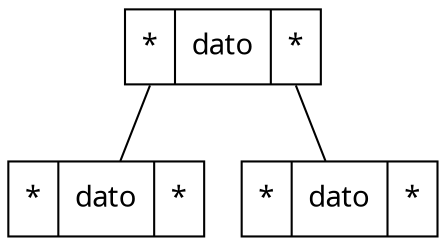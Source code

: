 // compile with dot

graph Tree {
    rankdir=TB;
    splines=polyline;
    node [shape=record, fontname="sans"];

    R [label= "{{<left>*|dato|<right>*}}"];
    A [label= "{{<left>*|dato|<right>*}}"];
    B [label= "{{<left>*|dato|<right>*}}"];

    R:left -- A;
    R:right -- B;
}

